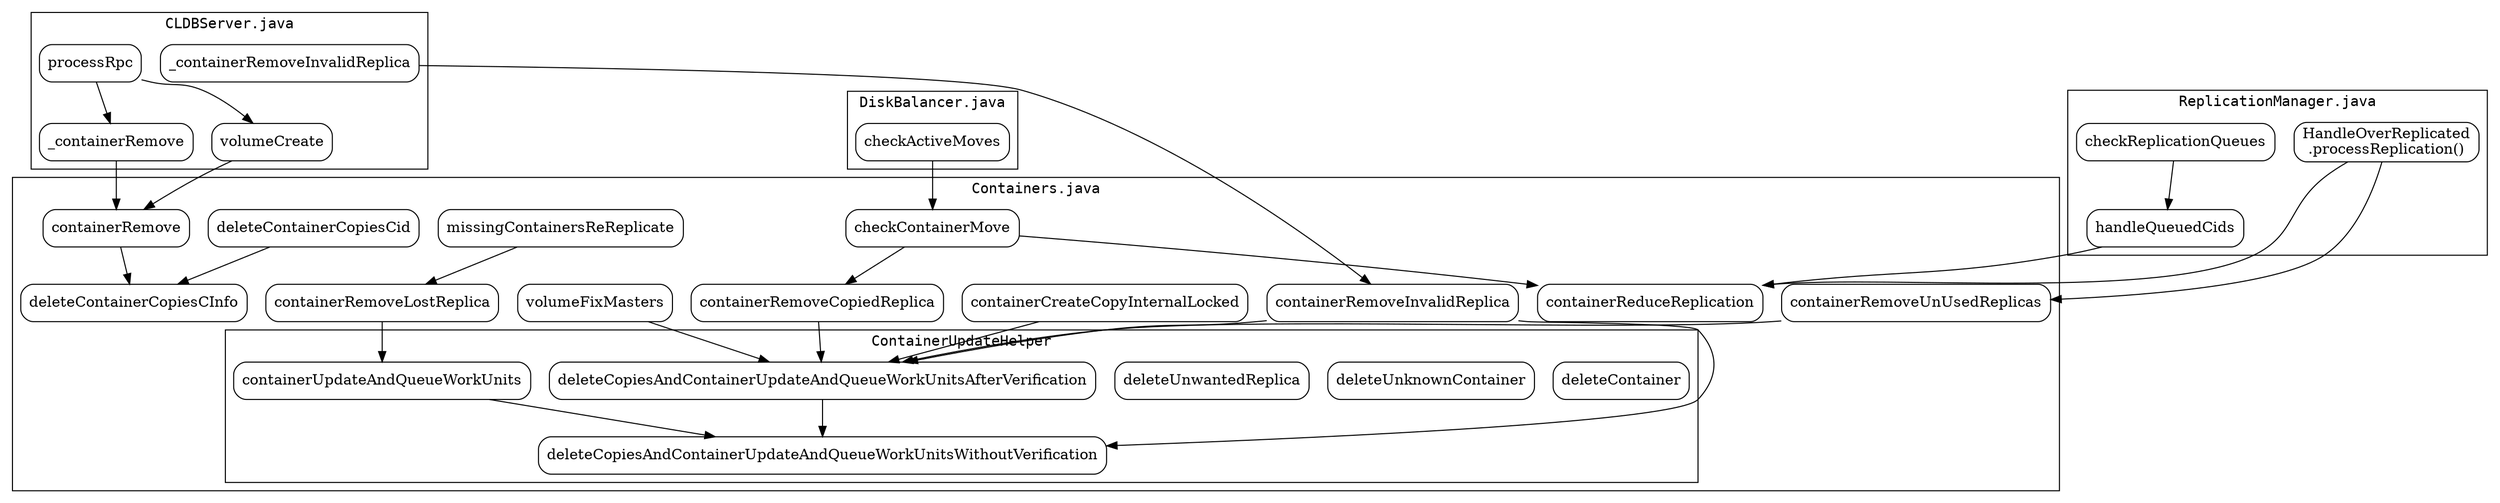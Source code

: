 digraph G {
	compound = false;
	fontname = "Courier";
	node [shape="box",style="rounded"];

	subgraph cluster_0 {
		label = "Containers.java";
		deleteContainerCopiesCid -> deleteContainerCopiesCInfo;
		containerRemove -> deleteContainerCopiesCInfo;
		checkContainerMove -> containerReduceReplication;
		checkContainerMove -> containerRemoveCopiedReplica;
		subgraph cluster_4 {
			label = "ContainerUpdateHelper";
			deleteContainer;
			deleteUnknownContainer;
			deleteUnwantedReplica;
			containerUpdateAndQueueWorkUnits -> deleteCopiesAndContainerUpdateAndQueueWorkUnitsWithoutVerification;
			deleteCopiesAndContainerUpdateAndQueueWorkUnitsAfterVerification -> deleteCopiesAndContainerUpdateAndQueueWorkUnitsWithoutVerification;
		}
		//		missingContainersReReplicate -> containerRemoveLostReplica -> containerUpdateAndQueueWorkUnits [constraint = false];
		missingContainersReReplicate -> containerRemoveLostReplica -> containerUpdateAndQueueWorkUnits;
		containerRemoveInvalidReplica -> deleteCopiesAndContainerUpdateAndQueueWorkUnitsWithoutVerification;
		containerCreateCopyInternalLocked -> deleteCopiesAndContainerUpdateAndQueueWorkUnitsAfterVerification;
		containerRemoveCopiedReplica -> deleteCopiesAndContainerUpdateAndQueueWorkUnitsAfterVerification;
		containerRemoveInvalidReplica -> deleteCopiesAndContainerUpdateAndQueueWorkUnitsAfterVerification;
		containerRemoveUnUsedReplicas -> deleteCopiesAndContainerUpdateAndQueueWorkUnitsAfterVerification;
		volumeFixMasters -> deleteCopiesAndContainerUpdateAndQueueWorkUnitsAfterVerification;
	}

	subgraph cluster_1 {
		label = "DiskBalancer.java";
		checkActiveMoves;
	}

	subgraph cluster_2 {
		label = "CLDBServer.java";
		processRpc -> _containerRemove;
		processRpc -> volumeCreate;
		_containerRemoveInvalidReplica;
	}

	subgraph cluster_3 {
		label = "ReplicationManager.java";
		HandleOverReplicated[label="HandleOverReplicated\n.processReplication()"];
		checkReplicationQueues -> handleQueuedCids;
	}
	subgraph cluster_5 {
		label = "FileServerWorkAllocator";
	}
	
	checkActiveMoves -> checkContainerMove;
	_containerRemove -> containerRemove;
	volumeCreate -> containerRemove;
	HandleOverReplicated -> containerReduceReplication;
	HandleOverReplicated -> containerRemoveUnUsedReplicas;
	handleQueuedCids -> containerReduceReplication;
	_containerRemoveInvalidReplica -> containerRemoveInvalidReplica;
}
